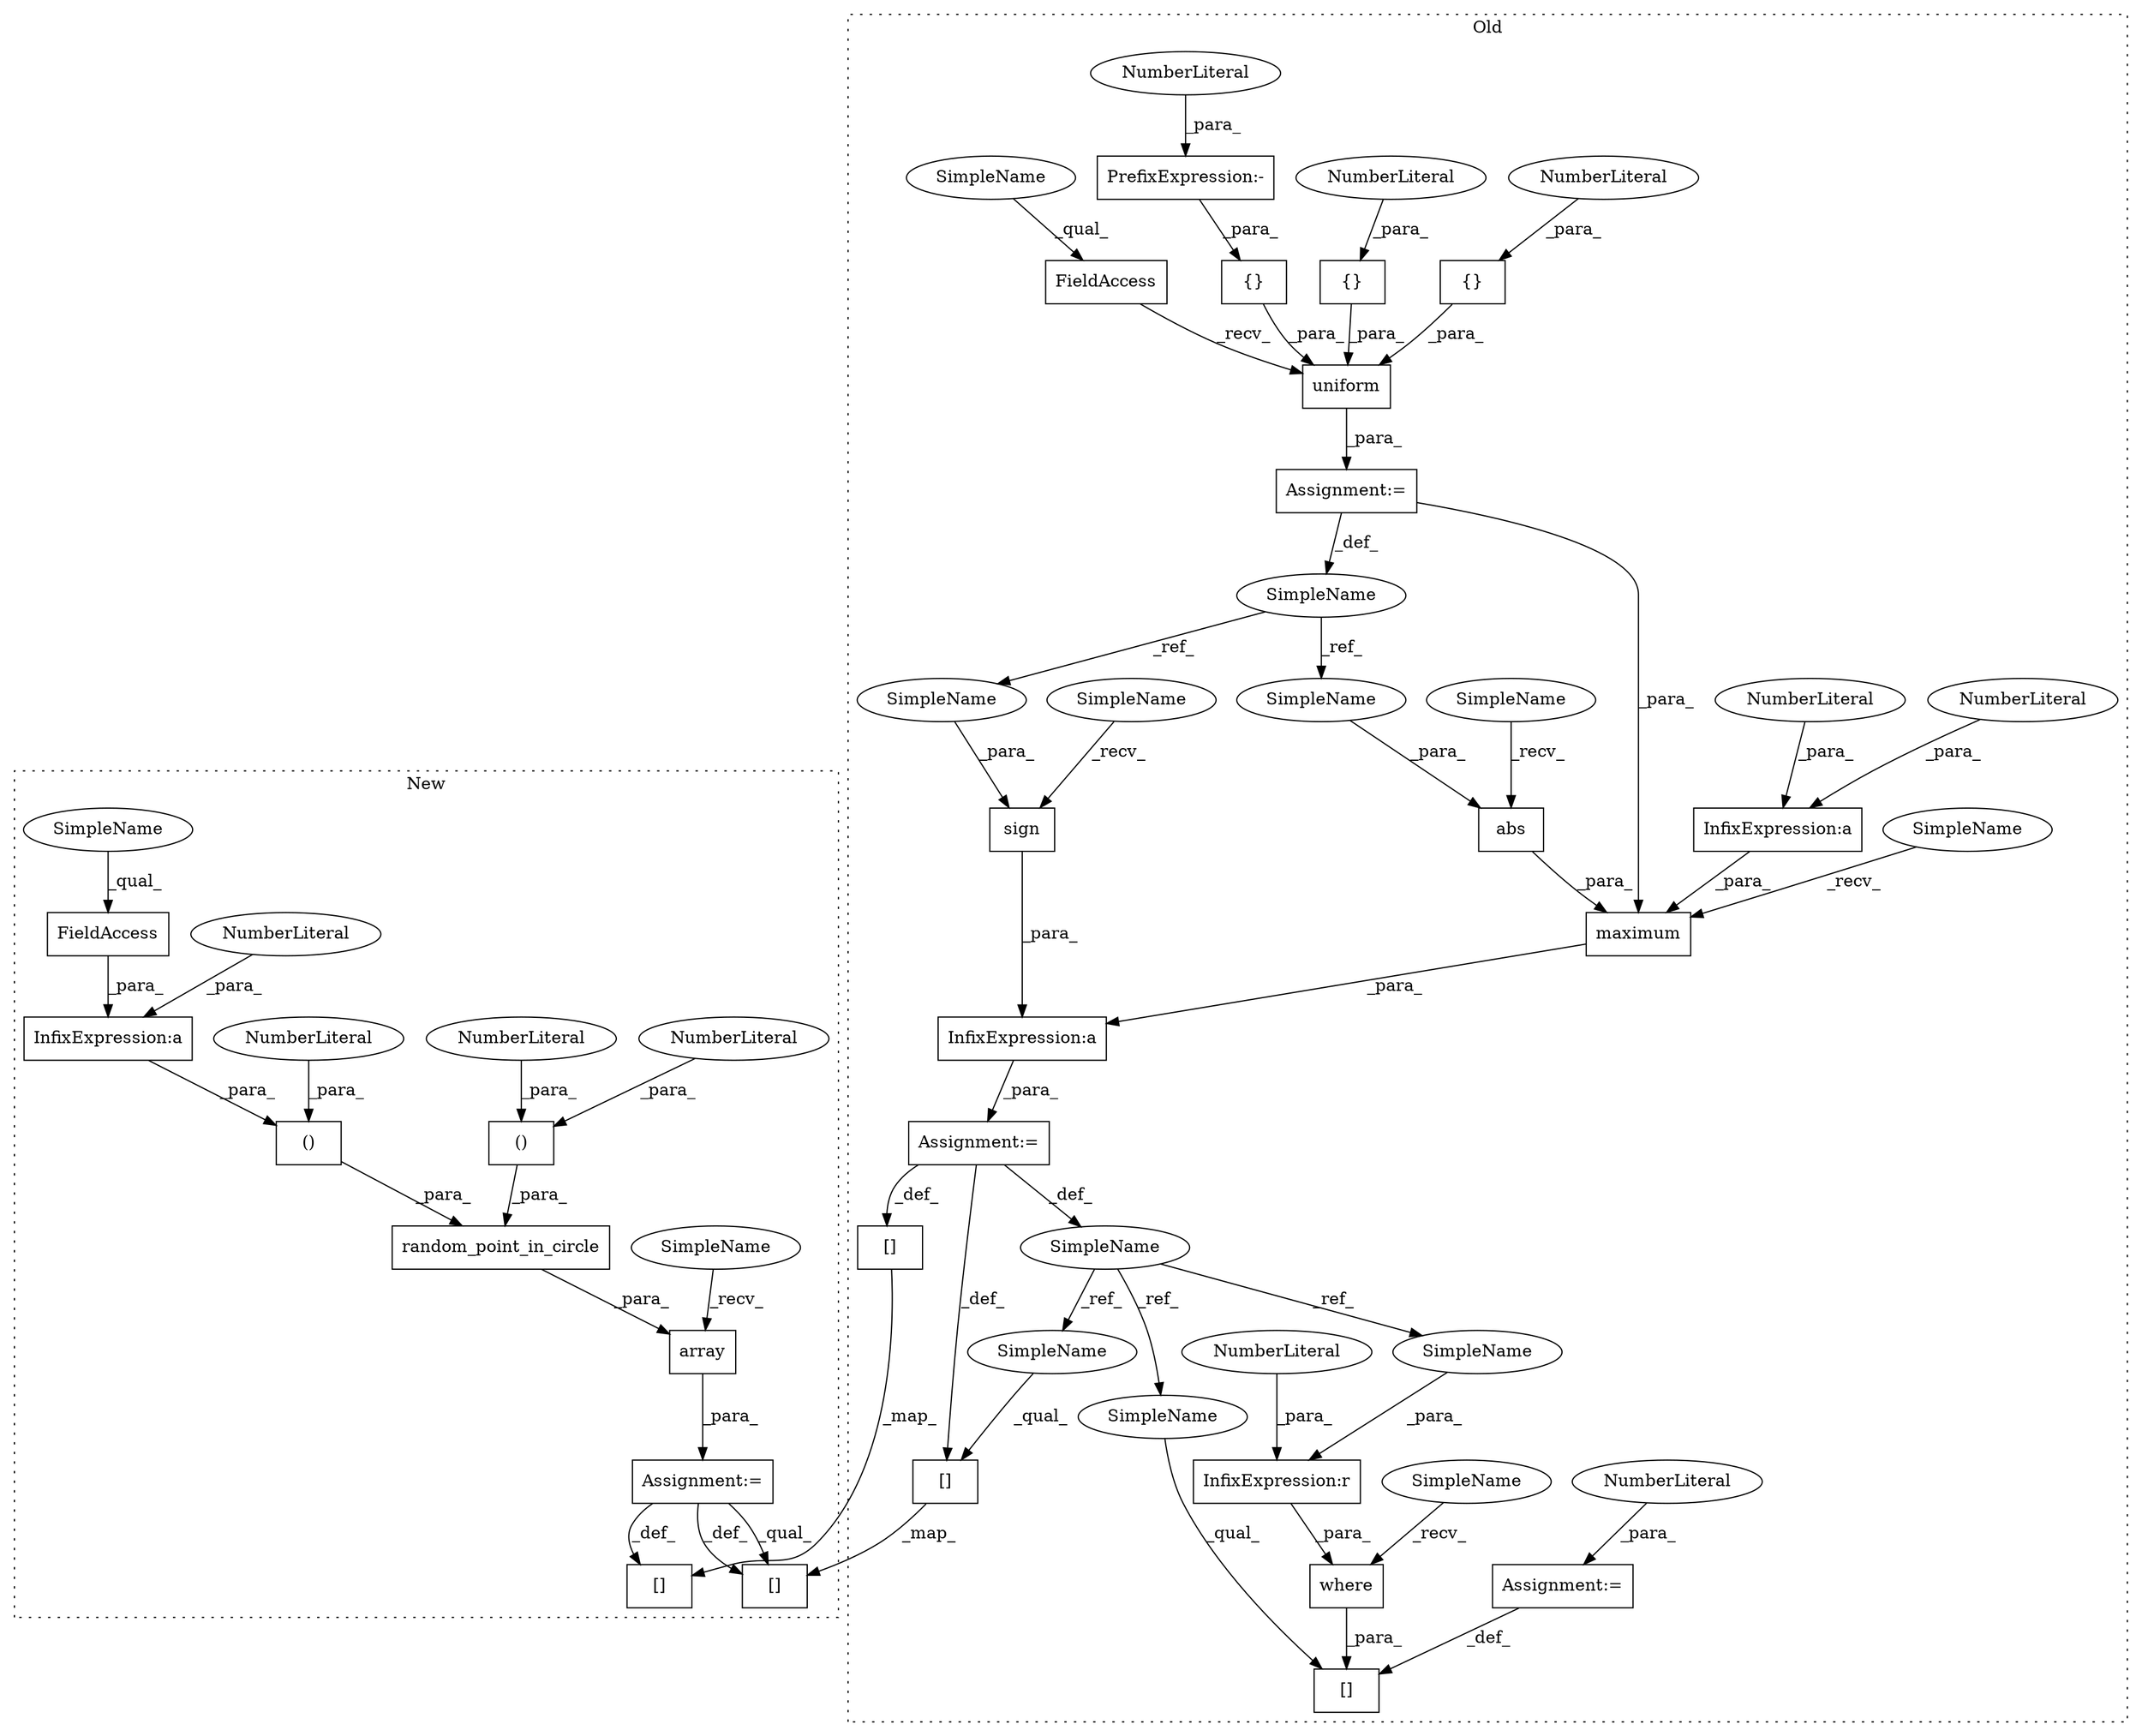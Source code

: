 digraph G {
subgraph cluster0 {
1 [label="{}" a="4" s="8868,8872" l="1,1" shape="box"];
3 [label="[]" a="2" s="9053,9074" l="5,1" shape="box"];
6 [label="InfixExpression:a" a="27" s="8967" l="3" shape="box"];
7 [label="InfixExpression:a" a="27" s="8927" l="3" shape="box"];
10 [label="NumberLiteral" a="34" s="8869" l="3" shape="ellipse"];
12 [label="{}" a="4" s="8883,8885" l="1,1" shape="box"];
13 [label="NumberLiteral" a="34" s="8970" l="1" shape="ellipse"];
14 [label="NumberLiteral" a="34" s="8884" l="1" shape="ellipse"];
15 [label="{}" a="4" s="8850,8855" l="1,1" shape="box"];
16 [label="NumberLiteral" a="34" s="8966" l="1" shape="ellipse"];
18 [label="[]" a="2" s="8979,9018" l="11,1" shape="box"];
21 [label="sign" a="32" s="8911,8926" l="5,1" shape="box"];
22 [label="where" a="32" s="8996,9017" l="6,1" shape="box"];
23 [label="SimpleName" a="42" s="8807" l="10" shape="ellipse"];
24 [label="abs" a="32" s="8950,8964" l="4,1" shape="box"];
25 [label="uniform" a="32" s="8831,8886" l="8,1" shape="box"];
26 [label="InfixExpression:r" a="27" s="9012" l="4" shape="box"];
27 [label="NumberLiteral" a="34" s="9016" l="1" shape="ellipse"];
30 [label="FieldAccess" a="22" s="8818" l="12" shape="box"];
31 [label="maximum" a="32" s="8936,8971" l="8,1" shape="box"];
32 [label="SimpleName" a="42" s="8893" l="10" shape="ellipse"];
33 [label="Assignment:=" a="7" s="8903" l="1" shape="box"];
34 [label="Assignment:=" a="7" s="9019" l="1" shape="box"];
35 [label="NumberLiteral" a="34" s="9020" l="3" shape="ellipse"];
37 [label="Assignment:=" a="7" s="8817" l="1" shape="box"];
38 [label="PrefixExpression:-" a="38" s="8851" l="1" shape="box"];
39 [label="NumberLiteral" a="34" s="8852" l="3" shape="ellipse"];
41 [label="[]" a="2" s="9029,9041" l="11,1" shape="box"];
42 [label="SimpleName" a="42" s="8979" l="10" shape="ellipse"];
43 [label="SimpleName" a="42" s="9002" l="10" shape="ellipse"];
44 [label="SimpleName" a="42" s="9029" l="10" shape="ellipse"];
47 [label="SimpleName" a="42" s="8944" l="5" shape="ellipse"];
48 [label="SimpleName" a="42" s="8818" l="5" shape="ellipse"];
49 [label="SimpleName" a="42" s="8990" l="5" shape="ellipse"];
50 [label="SimpleName" a="42" s="8930" l="5" shape="ellipse"];
51 [label="SimpleName" a="42" s="8905" l="5" shape="ellipse"];
52 [label="SimpleName" a="42" s="8954" l="10" shape="ellipse"];
53 [label="SimpleName" a="42" s="8916" l="10" shape="ellipse"];
label = "Old";
style="dotted";
}
subgraph cluster1 {
2 [label="random_point_in_circle" a="32" s="8913,8995" l="28,2" shape="box"];
4 [label="[]" a="2" s="9033,9054" l="5,1" shape="box"];
5 [label="()" a="106" s="8941" l="28" shape="box"];
8 [label="InfixExpression:a" a="27" s="8957" l="3" shape="box"];
9 [label="()" a="106" s="8976" l="19" shape="box"];
11 [label="NumberLiteral" a="34" s="8956" l="1" shape="ellipse"];
17 [label="NumberLiteral" a="34" s="8976" l="3" shape="ellipse"];
19 [label="NumberLiteral" a="34" s="8992" l="3" shape="ellipse"];
20 [label="NumberLiteral" a="34" s="8941" l="1" shape="ellipse"];
28 [label="array" a="32" s="8907,8997" l="6,1" shape="box"];
29 [label="FieldAccess" a="22" s="8960" l="8" shape="box"];
36 [label="Assignment:=" a="7" s="8900" l="1" shape="box"];
40 [label="[]" a="2" s="9004,9021" l="16,1" shape="box"];
45 [label="SimpleName" a="42" s="8901" l="5" shape="ellipse"];
46 [label="SimpleName" a="42" s="8960" l="5" shape="ellipse"];
label = "New";
style="dotted";
}
1 -> 25 [label="_para_"];
2 -> 28 [label="_para_"];
3 -> 4 [label="_map_"];
5 -> 2 [label="_para_"];
6 -> 31 [label="_para_"];
7 -> 33 [label="_para_"];
8 -> 5 [label="_para_"];
9 -> 2 [label="_para_"];
10 -> 1 [label="_para_"];
11 -> 8 [label="_para_"];
12 -> 25 [label="_para_"];
13 -> 6 [label="_para_"];
14 -> 12 [label="_para_"];
15 -> 25 [label="_para_"];
16 -> 6 [label="_para_"];
17 -> 9 [label="_para_"];
19 -> 9 [label="_para_"];
20 -> 5 [label="_para_"];
21 -> 7 [label="_para_"];
22 -> 18 [label="_para_"];
23 -> 52 [label="_ref_"];
23 -> 53 [label="_ref_"];
24 -> 31 [label="_para_"];
25 -> 37 [label="_para_"];
26 -> 22 [label="_para_"];
27 -> 26 [label="_para_"];
28 -> 36 [label="_para_"];
29 -> 8 [label="_para_"];
30 -> 25 [label="_recv_"];
31 -> 7 [label="_para_"];
32 -> 44 [label="_ref_"];
32 -> 42 [label="_ref_"];
32 -> 43 [label="_ref_"];
33 -> 41 [label="_def_"];
33 -> 32 [label="_def_"];
33 -> 3 [label="_def_"];
34 -> 18 [label="_def_"];
35 -> 34 [label="_para_"];
36 -> 40 [label="_def_"];
36 -> 40 [label="_qual_"];
36 -> 4 [label="_def_"];
37 -> 23 [label="_def_"];
37 -> 31 [label="_para_"];
38 -> 15 [label="_para_"];
39 -> 38 [label="_para_"];
41 -> 40 [label="_map_"];
42 -> 18 [label="_qual_"];
43 -> 26 [label="_para_"];
44 -> 41 [label="_qual_"];
45 -> 28 [label="_recv_"];
46 -> 29 [label="_qual_"];
47 -> 24 [label="_recv_"];
48 -> 30 [label="_qual_"];
49 -> 22 [label="_recv_"];
50 -> 31 [label="_recv_"];
51 -> 21 [label="_recv_"];
52 -> 24 [label="_para_"];
53 -> 21 [label="_para_"];
}